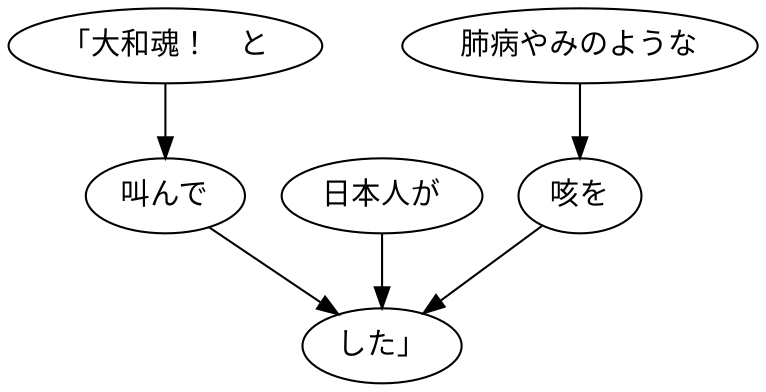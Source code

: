 digraph graph3851 {
	node0 [label="「大和魂！　と"];
	node1 [label="叫んで"];
	node2 [label="日本人が"];
	node3 [label="肺病やみのような"];
	node4 [label="咳を"];
	node5 [label="した」"];
	node0 -> node1;
	node1 -> node5;
	node2 -> node5;
	node3 -> node4;
	node4 -> node5;
}
